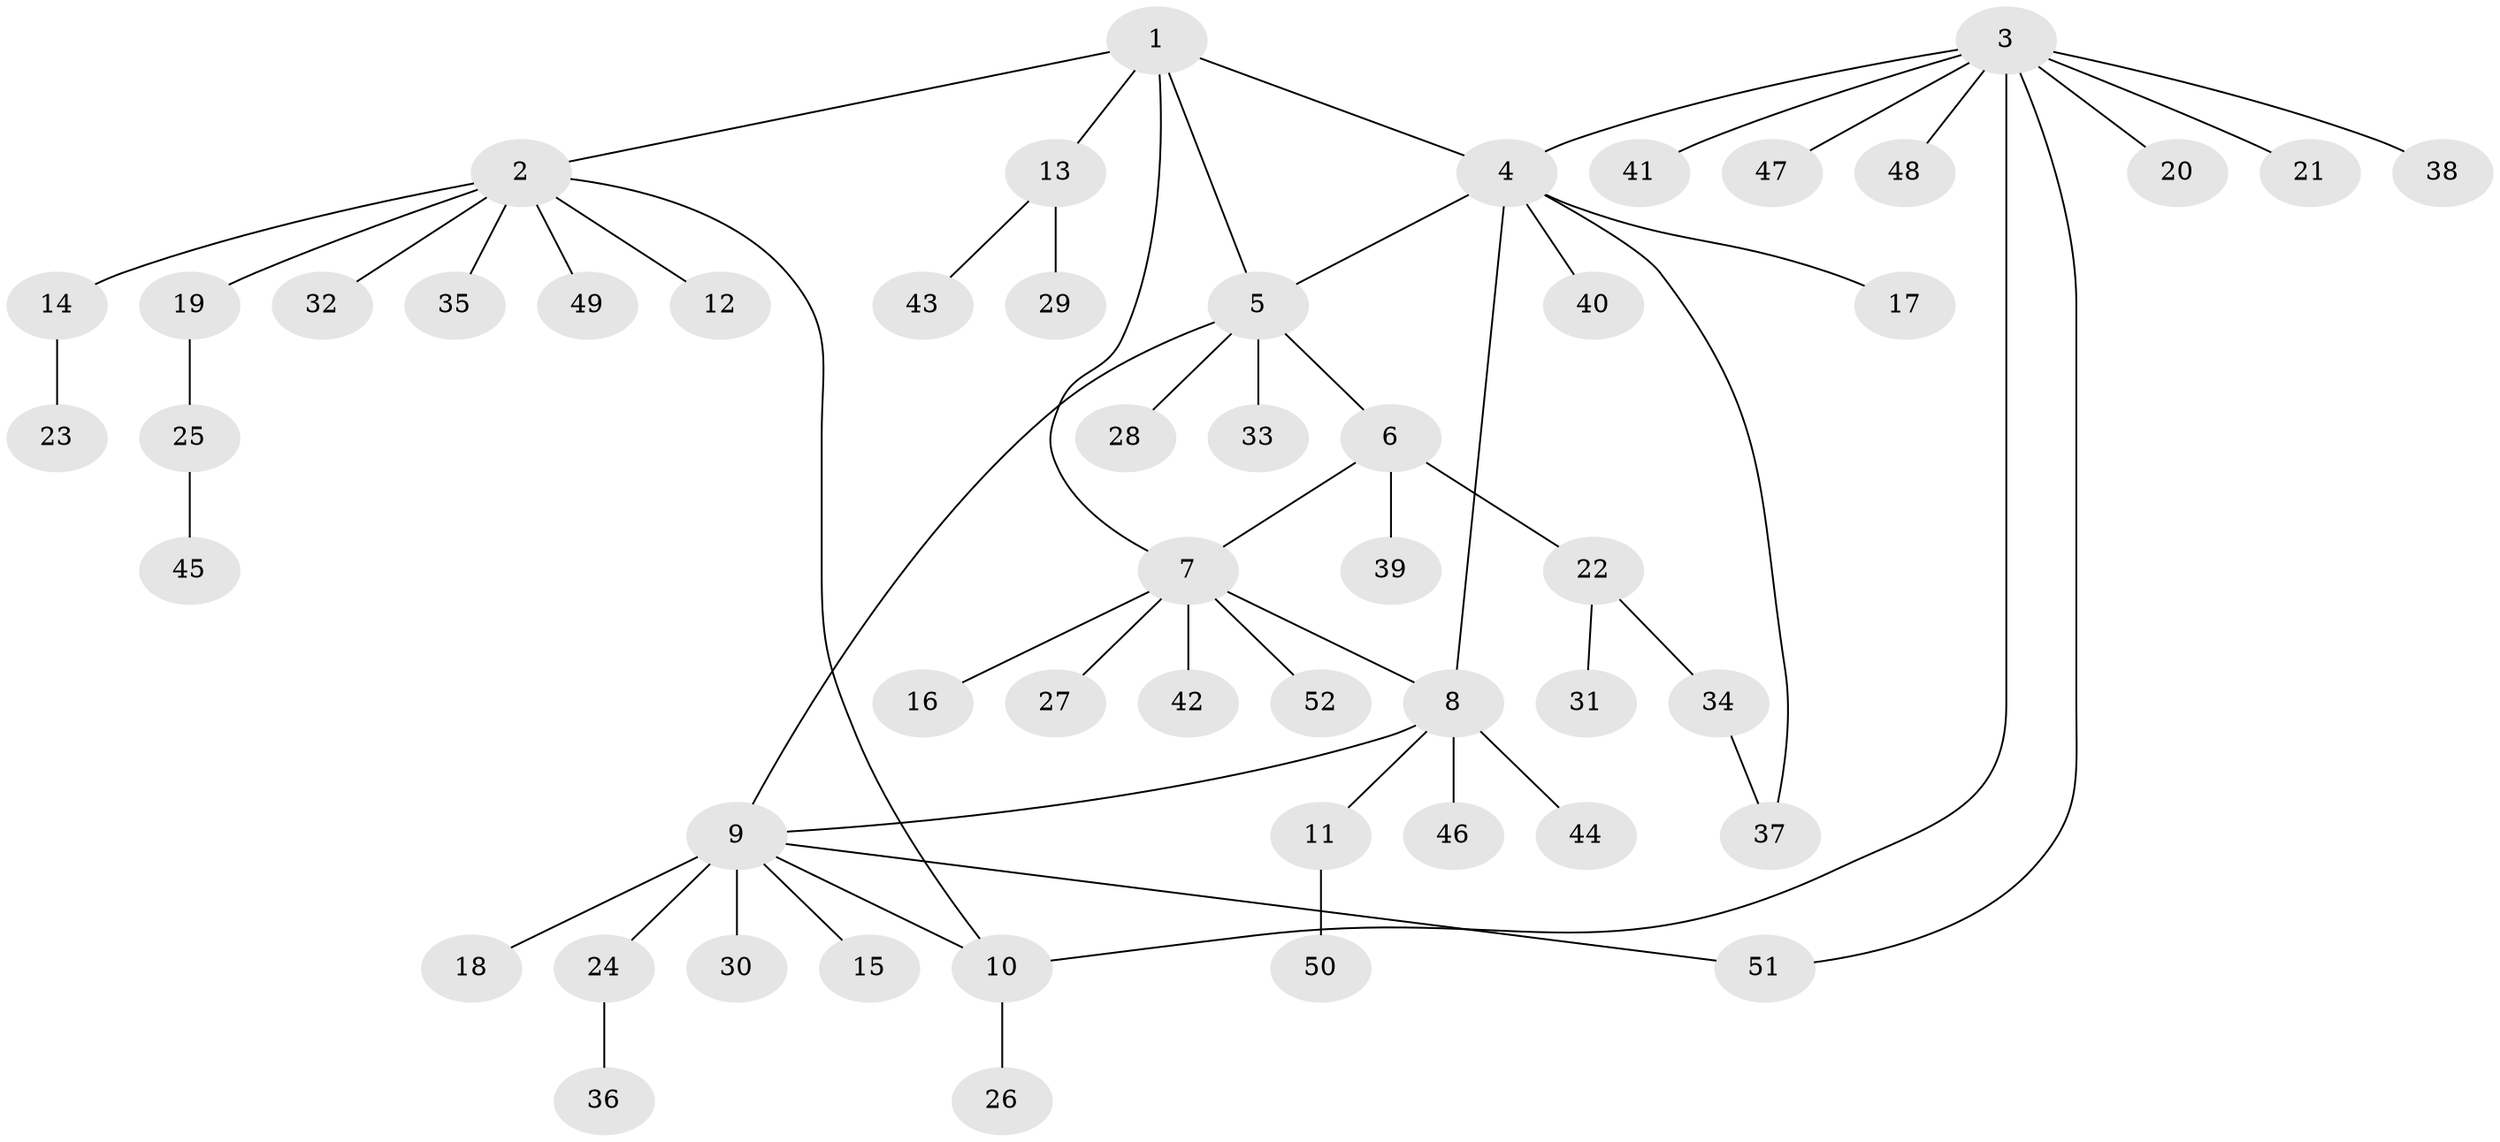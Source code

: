 // Generated by graph-tools (version 1.1) at 2025/55/03/09/25 04:55:10]
// undirected, 52 vertices, 59 edges
graph export_dot {
graph [start="1"]
  node [color=gray90,style=filled];
  1;
  2;
  3;
  4;
  5;
  6;
  7;
  8;
  9;
  10;
  11;
  12;
  13;
  14;
  15;
  16;
  17;
  18;
  19;
  20;
  21;
  22;
  23;
  24;
  25;
  26;
  27;
  28;
  29;
  30;
  31;
  32;
  33;
  34;
  35;
  36;
  37;
  38;
  39;
  40;
  41;
  42;
  43;
  44;
  45;
  46;
  47;
  48;
  49;
  50;
  51;
  52;
  1 -- 2;
  1 -- 4;
  1 -- 5;
  1 -- 7;
  1 -- 13;
  2 -- 10;
  2 -- 12;
  2 -- 14;
  2 -- 19;
  2 -- 32;
  2 -- 35;
  2 -- 49;
  3 -- 4;
  3 -- 10;
  3 -- 20;
  3 -- 21;
  3 -- 38;
  3 -- 41;
  3 -- 47;
  3 -- 48;
  3 -- 51;
  4 -- 5;
  4 -- 8;
  4 -- 17;
  4 -- 37;
  4 -- 40;
  5 -- 6;
  5 -- 9;
  5 -- 28;
  5 -- 33;
  6 -- 7;
  6 -- 22;
  6 -- 39;
  7 -- 8;
  7 -- 16;
  7 -- 27;
  7 -- 42;
  7 -- 52;
  8 -- 9;
  8 -- 11;
  8 -- 44;
  8 -- 46;
  9 -- 10;
  9 -- 15;
  9 -- 18;
  9 -- 24;
  9 -- 30;
  9 -- 51;
  10 -- 26;
  11 -- 50;
  13 -- 29;
  13 -- 43;
  14 -- 23;
  19 -- 25;
  22 -- 31;
  22 -- 34;
  24 -- 36;
  25 -- 45;
  34 -- 37;
}
